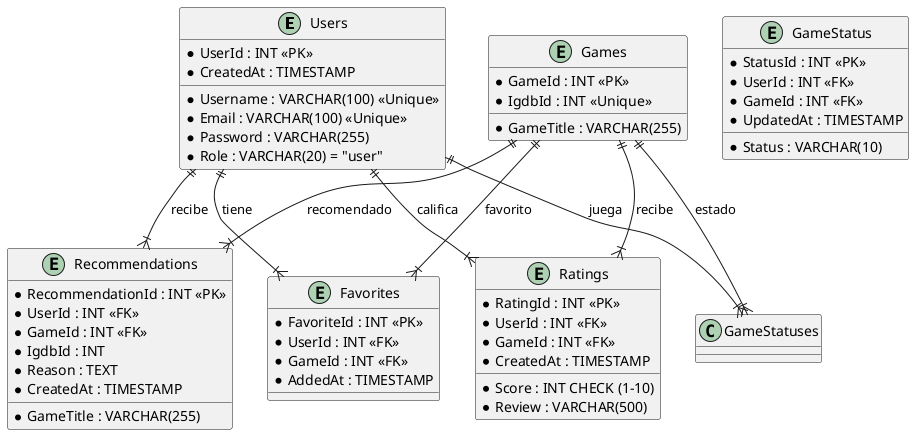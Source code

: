 @startuml
entity Users {
  *UserId : INT <<PK>>
  *Username : VARCHAR(100) <<Unique>>
  *Email : VARCHAR(100) <<Unique>>
  *Password : VARCHAR(255)
  *Role : VARCHAR(20) = "user"
  *CreatedAt : TIMESTAMP
}

entity Games {
  *GameId : INT <<PK>>
  *IgdbId : INT <<Unique>>
  *GameTitle : VARCHAR(255)
}

entity Ratings {
  *RatingId : INT <<PK>>
  *UserId : INT <<FK>>
  *GameId : INT <<FK>>
  *Score : INT CHECK (1-10)
  *Review : VARCHAR(500)
  *CreatedAt : TIMESTAMP
}

entity GameStatus {
  *StatusId : INT <<PK>>
  *UserId : INT <<FK>>
  *GameId : INT <<FK>>
  *Status : VARCHAR(10) 
  *UpdatedAt : TIMESTAMP
}

entity Favorites {
  *FavoriteId : INT <<PK>>
  *UserId : INT <<FK>>
  *GameId : INT <<FK>>
  *AddedAt : TIMESTAMP
}

entity Recommendations {
  *RecommendationId : INT <<PK>>
  *UserId : INT <<FK>>
  *GameId : INT <<FK>>
  *IgdbId : INT
  *GameTitle : VARCHAR(255)
  *Reason : TEXT
  *CreatedAt : TIMESTAMP
}

Users ||--|{ Ratings : "califica"
Users ||--|{ GameStatuses : "juega"
Users ||--|{ Favorites : "tiene"
Users ||--|{ Recommendations : "recibe"
Games ||--|{ Ratings : "recibe"
Games ||--|{ GameStatuses : "estado"
Games ||--|{ Favorites : "favorito"
Games ||--|{ Recommendations : "recomendado"

@enduml
